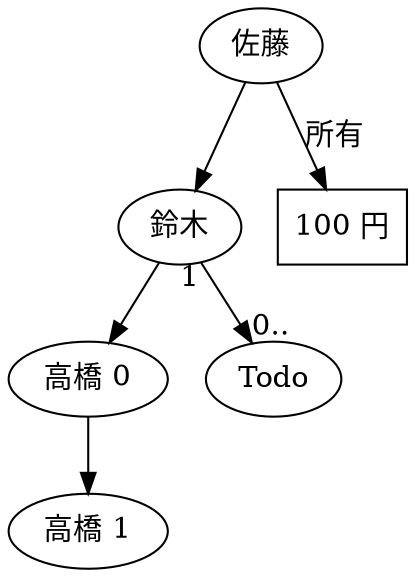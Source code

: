 digraph digraph0 {
	t0 [label = "高橋 0"];
	t1 [label = "高橋 1"];
	佐藤 -> 鈴木 -> t0 -> t1;
	money [label = "100 円", shape = box];
	佐藤 -> money [label = "所有"];
	鈴木 -> Todo [headlabel = "0..", taillabel="1"];
}